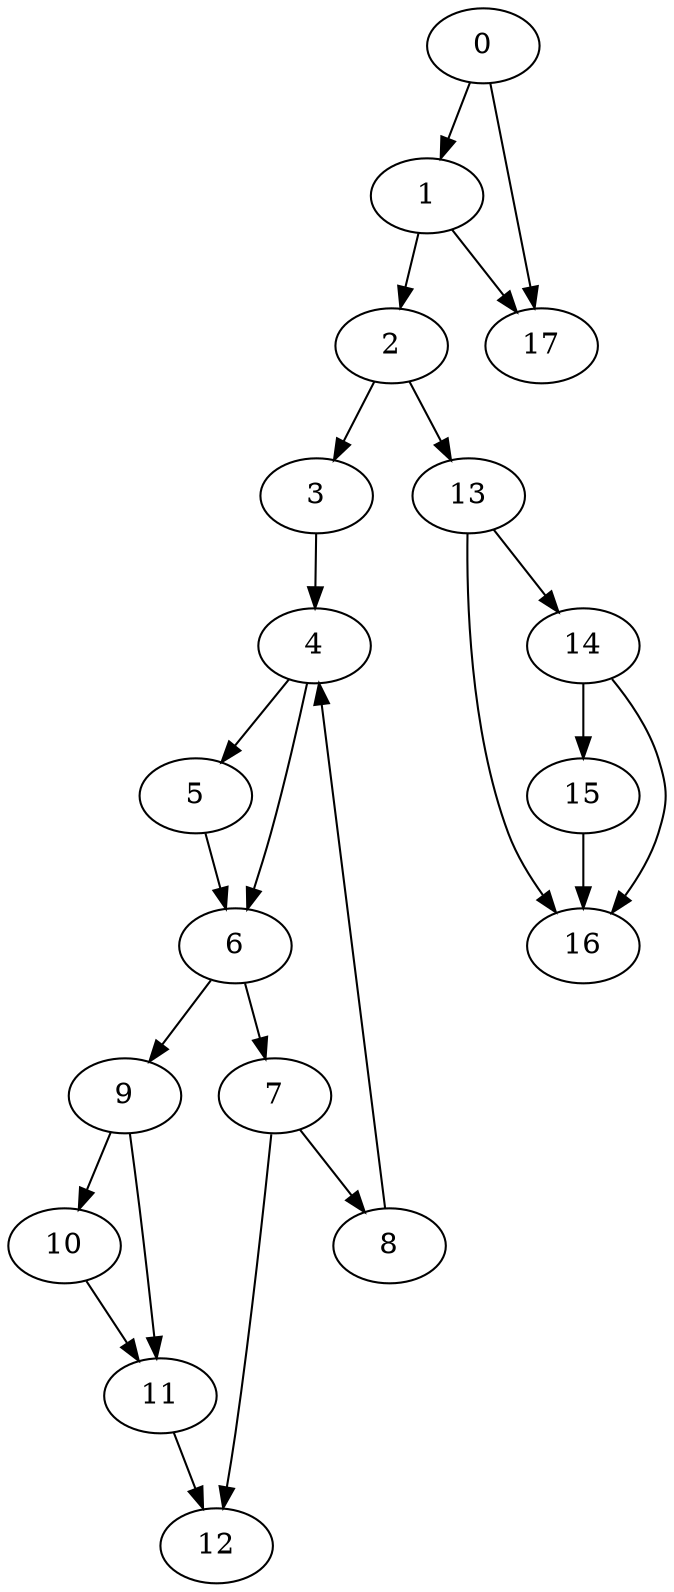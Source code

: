 digraph {
	0
	1
	2
	3
	4
	5
	6
	7
	8
	9
	10
	11
	12
	13
	14
	15
	16
	17
	1 -> 2
	4 -> 6
	5 -> 6
	7 -> 12
	11 -> 12
	2 -> 13
	13 -> 14
	0 -> 1
	3 -> 4
	8 -> 4
	9 -> 10
	9 -> 11
	10 -> 11
	0 -> 17
	1 -> 17
	2 -> 3
	4 -> 5
	6 -> 7
	7 -> 8
	14 -> 15
	13 -> 16
	14 -> 16
	15 -> 16
	6 -> 9
}
